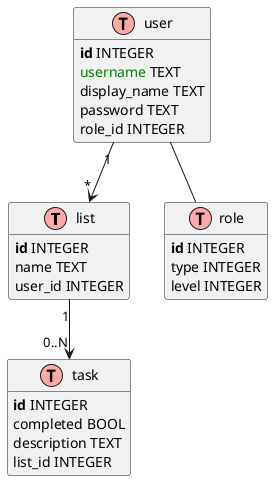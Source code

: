 @startuml

!define Table(name,desc) class name as "desc" << (T,#FFAAAA) >>
!define primary_key(x) <b>x</b>
!define unique(x) <color:green>x</color>
!define not_null(x) <u>x</u>

hide methods
hide stereotypes

' entities

Table(List, "list") {
primary_key(id) INTEGER
name TEXT
user_id INTEGER
}

Table(Role, "role") {
primary_key(id) INTEGER
type INTEGER
level INTEGER
}

Table(User, "user") {
primary_key(id) INTEGER
unique(username) TEXT
display_name TEXT
password TEXT
role_id INTEGER
}

Table(Task, "task") {
primary_key(id) INTEGER
completed BOOL
description TEXT
list_id INTEGER
}


' relations


List "1" --> "0..N" Task
User "1" --> "*" List
User -- Role

@enduml